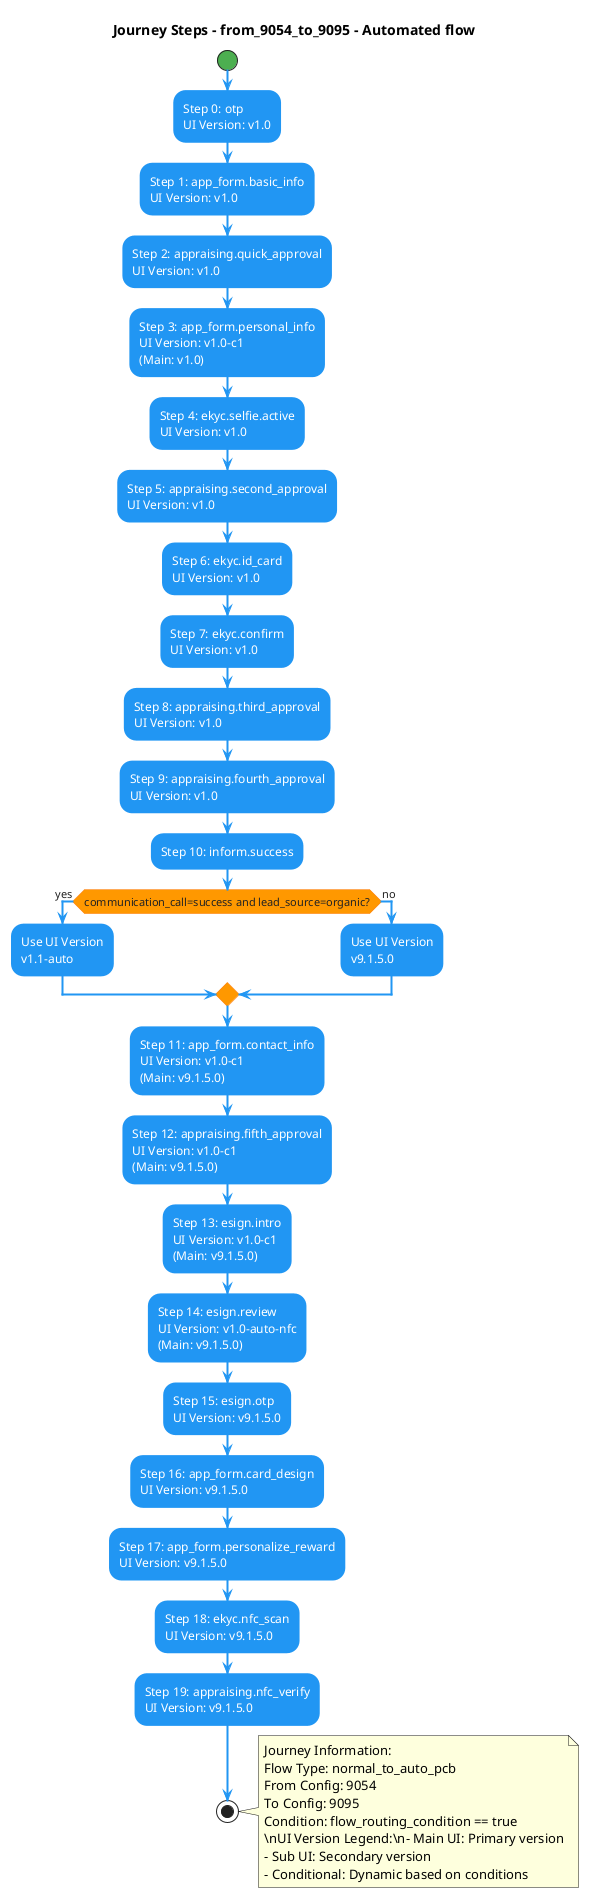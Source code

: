 @startuml
!$THEME = "materia"

!if %not(%variable_exists("$BGCOLOR"))
!$BGCOLOR = "transparent"
!endif

skinparam backgroundColor $BGCOLOR
skinparam useBetaStyle false

!$BLUE = "#2196F3"
!$GREEN = "#4CAF50"
!$ORANGE = "#fd7e14"
!$RED = "#e51c23"
!$PRIMARY = "#2196F3"
!$SUCCESS = "#4CAF50"
!$WARNING = "#ff9800"
!$DANGER = "#e51c23"
!$WHITE = "#FFF"
!$DARK = "#222"

skinparam activity {
  BackgroundColor $PRIMARY
  BorderColor $BLUE
  FontColor $WHITE
  StartColor $SUCCESS
  EndColor $DANGER
  DiamondBackgroundColor $WARNING
  DiamondBorderColor $ORANGE
  DiamondFontColor $DARK
}

skinparam arrow {
  Color $PRIMARY
  FontColor $DARK
  Thickness 2
}

title Journey Steps - from_9054_to_9095 - Automated flow

start
:Step 0: otp\nUI Version: v1.0;

:Step 1: app_form.basic_info\nUI Version: v1.0;

:Step 2: appraising.quick_approval\nUI Version: v1.0;

:Step 3: app_form.personal_info\nUI Version: v1.0-c1\n(Main: v1.0);

:Step 4: ekyc.selfie.active\nUI Version: v1.0;

:Step 5: appraising.second_approval\nUI Version: v1.0;

:Step 6: ekyc.id_card\nUI Version: v1.0;

:Step 7: ekyc.confirm\nUI Version: v1.0;

:Step 8: appraising.third_approval\nUI Version: v1.0;

:Step 9: appraising.fourth_approval\nUI Version: v1.0;

:Step 10: inform.success;
if (communication_call=success and lead_source=organic?) then (yes)
  :Use UI Version\nv1.1-auto;
else (no)
  :Use UI Version\nv9.1.5.0;
endif

:Step 11: app_form.contact_info\nUI Version: v1.0-c1\n(Main: v9.1.5.0);

:Step 12: appraising.fifth_approval\nUI Version: v1.0-c1\n(Main: v9.1.5.0);

:Step 13: esign.intro\nUI Version: v1.0-c1\n(Main: v9.1.5.0);

:Step 14: esign.review\nUI Version: v1.0-auto-nfc\n(Main: v9.1.5.0);

:Step 15: esign.otp\nUI Version: v9.1.5.0;

:Step 16: app_form.card_design\nUI Version: v9.1.5.0;

:Step 17: app_form.personalize_reward\nUI Version: v9.1.5.0;

:Step 18: ekyc.nfc_scan\nUI Version: v9.1.5.0;

:Step 19: appraising.nfc_verify\nUI Version: v9.1.5.0;

stop

note right
Journey Information:
Flow Type: normal_to_auto_pcb
From Config: 9054
To Config: 9095
Condition: flow_routing_condition == true
\nUI Version Legend:\n- Main UI: Primary version
- Sub UI: Secondary version
- Conditional: Dynamic based on conditions
end note

@enduml

